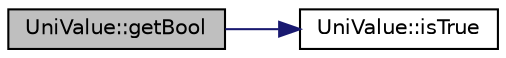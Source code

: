 digraph "UniValue::getBool"
{
  edge [fontname="Helvetica",fontsize="10",labelfontname="Helvetica",labelfontsize="10"];
  node [fontname="Helvetica",fontsize="10",shape=record];
  rankdir="LR";
  Node38 [label="UniValue::getBool",height=0.2,width=0.4,color="black", fillcolor="grey75", style="filled", fontcolor="black"];
  Node38 -> Node39 [color="midnightblue",fontsize="10",style="solid",fontname="Helvetica"];
  Node39 [label="UniValue::isTrue",height=0.2,width=0.4,color="black", fillcolor="white", style="filled",URL="$class_uni_value.html#a1491167609f899d0c7773749b5047969"];
}
